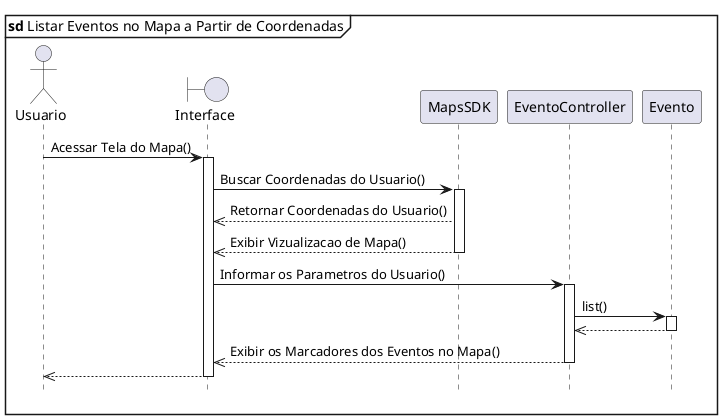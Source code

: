 @startuml
hide footbox
mainframe **sd** Listar Eventos no Mapa a Partir de Coordenadas

actor Usuario
boundary Interface
participant MapsSDK
participant EventoController

Usuario -> Interface ++: Acessar Tela do Mapa()
Interface -> MapsSDK ++: Buscar Coordenadas do Usuario()
Interface <<-- MapsSDK : Retornar Coordenadas do Usuario()
Interface <<-- MapsSDK --: Exibir Vizualizacao de Mapa()
Interface -> EventoController ++: Informar os Parametros do Usuario()
EventoController -> Evento ++: list()
EventoController <<-- Evento --
Interface <<-- EventoController -- : Exibir os Marcadores dos Eventos no Mapa()
Usuario <<-- Interface --


@enduml